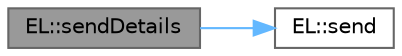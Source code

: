 digraph "EL::sendDetails"
{
 // LATEX_PDF_SIZE
  bgcolor="transparent";
  edge [fontname=Helvetica,fontsize=10,labelfontname=Helvetica,labelfontsize=10];
  node [fontname=Helvetica,fontsize=10,shape=box,height=0.2,width=0.4];
  rankdir="LR";
  Node1 [label="EL::sendDetails",height=0.2,width=0.4,color="gray40", fillcolor="grey60", style="filled", fontcolor="black",tooltip="複数のEPCで送信する場合はこれを使う"];
  Node1 -> Node2 [color="steelblue1",style="solid"];
  Node2 [label="EL::send",height=0.2,width=0.4,color="grey40", fillcolor="white", style="filled",URL="$class_e_l.html#a58b950847b38135814429193175b9b72",tooltip="IP指定による送信"];
}

